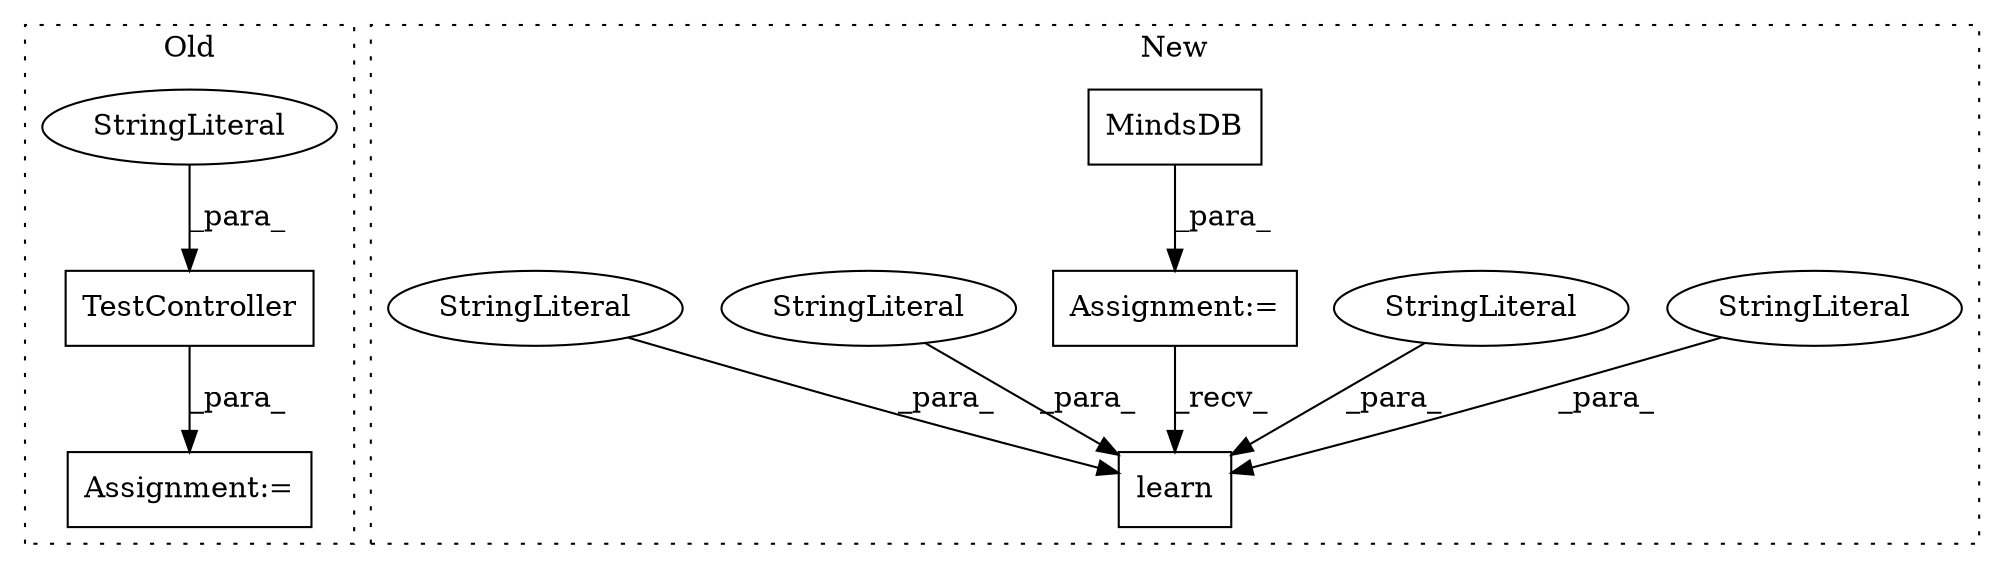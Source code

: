 digraph G {
subgraph cluster0 {
1 [label="TestController" a="32" s="4711,4842" l="15,1" shape="box"];
6 [label="StringLiteral" a="45" s="4726" l="91" shape="ellipse"];
9 [label="Assignment:=" a="7" s="4710" l="1" shape="box"];
label = "Old";
style="dotted";
}
subgraph cluster1 {
2 [label="learn" a="32" s="4195,4312" l="6,1" shape="box"];
3 [label="StringLiteral" a="45" s="4264" l="10" shape="ellipse"];
4 [label="Assignment:=" a="7" s="4175" l="1" shape="box"];
5 [label="StringLiteral" a="45" s="4230" l="4" shape="ellipse"];
7 [label="MindsDB" a="32" s="4176" l="9" shape="box"];
8 [label="StringLiteral" a="45" s="4275" l="12" shape="ellipse"];
10 [label="StringLiteral" a="45" s="4201" l="28" shape="ellipse"];
label = "New";
style="dotted";
}
1 -> 9 [label="_para_"];
3 -> 2 [label="_para_"];
4 -> 2 [label="_recv_"];
5 -> 2 [label="_para_"];
6 -> 1 [label="_para_"];
7 -> 4 [label="_para_"];
8 -> 2 [label="_para_"];
10 -> 2 [label="_para_"];
}